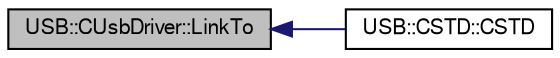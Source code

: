 digraph G
{
  bgcolor="transparent";
  edge [fontname="FreeSans",fontsize=10,labelfontname="FreeSans",labelfontsize=10];
  node [fontname="FreeSans",fontsize=10,shape=record];
  rankdir=LR;
  Node1 [label="USB::CUsbDriver::LinkTo",height=0.2,width=0.4,color="black", fillcolor="grey75", style="filled" fontcolor="black"];
  Node1 -> Node2 [dir=back,color="midnightblue",fontsize=10,style="solid",fontname="FreeSans"];
  Node2 [label="USB::CSTD::CSTD",height=0.2,width=0.4,color="black",URL="$class_u_s_b_1_1_c_s_t_d.html#a359599b4f899358735b924c42a55763",tooltip="Constructor. Connects object to CUsbDriver instance."];
}
